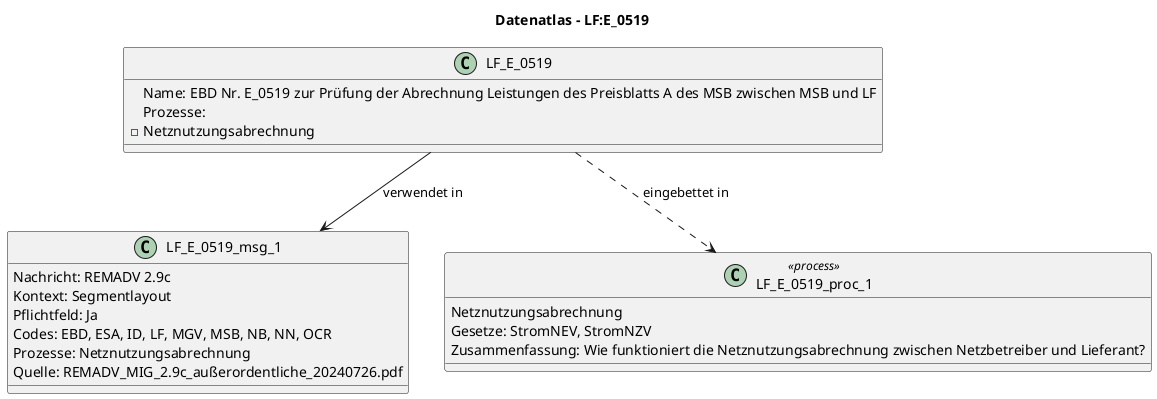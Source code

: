 @startuml
title Datenatlas – LF:E_0519
class LF_E_0519 {
  Name: EBD Nr. E_0519 zur Prüfung der Abrechnung Leistungen des Preisblatts A des MSB zwischen MSB und LF
  Prozesse:
    - Netznutzungsabrechnung
}
class LF_E_0519_msg_1 {
  Nachricht: REMADV 2.9c
  Kontext: Segmentlayout
  Pflichtfeld: Ja
  Codes: EBD, ESA, ID, LF, MGV, MSB, NB, NN, OCR
  Prozesse: Netznutzungsabrechnung
  Quelle: REMADV_MIG_2.9c_außerordentliche_20240726.pdf
}
LF_E_0519 --> LF_E_0519_msg_1 : verwendet in
class LF_E_0519_proc_1 <<process>> {
  Netznutzungsabrechnung
  Gesetze: StromNEV, StromNZV
  Zusammenfassung: Wie funktioniert die Netznutzungsabrechnung zwischen Netzbetreiber und Lieferant?
}
LF_E_0519 ..> LF_E_0519_proc_1 : eingebettet in
@enduml
